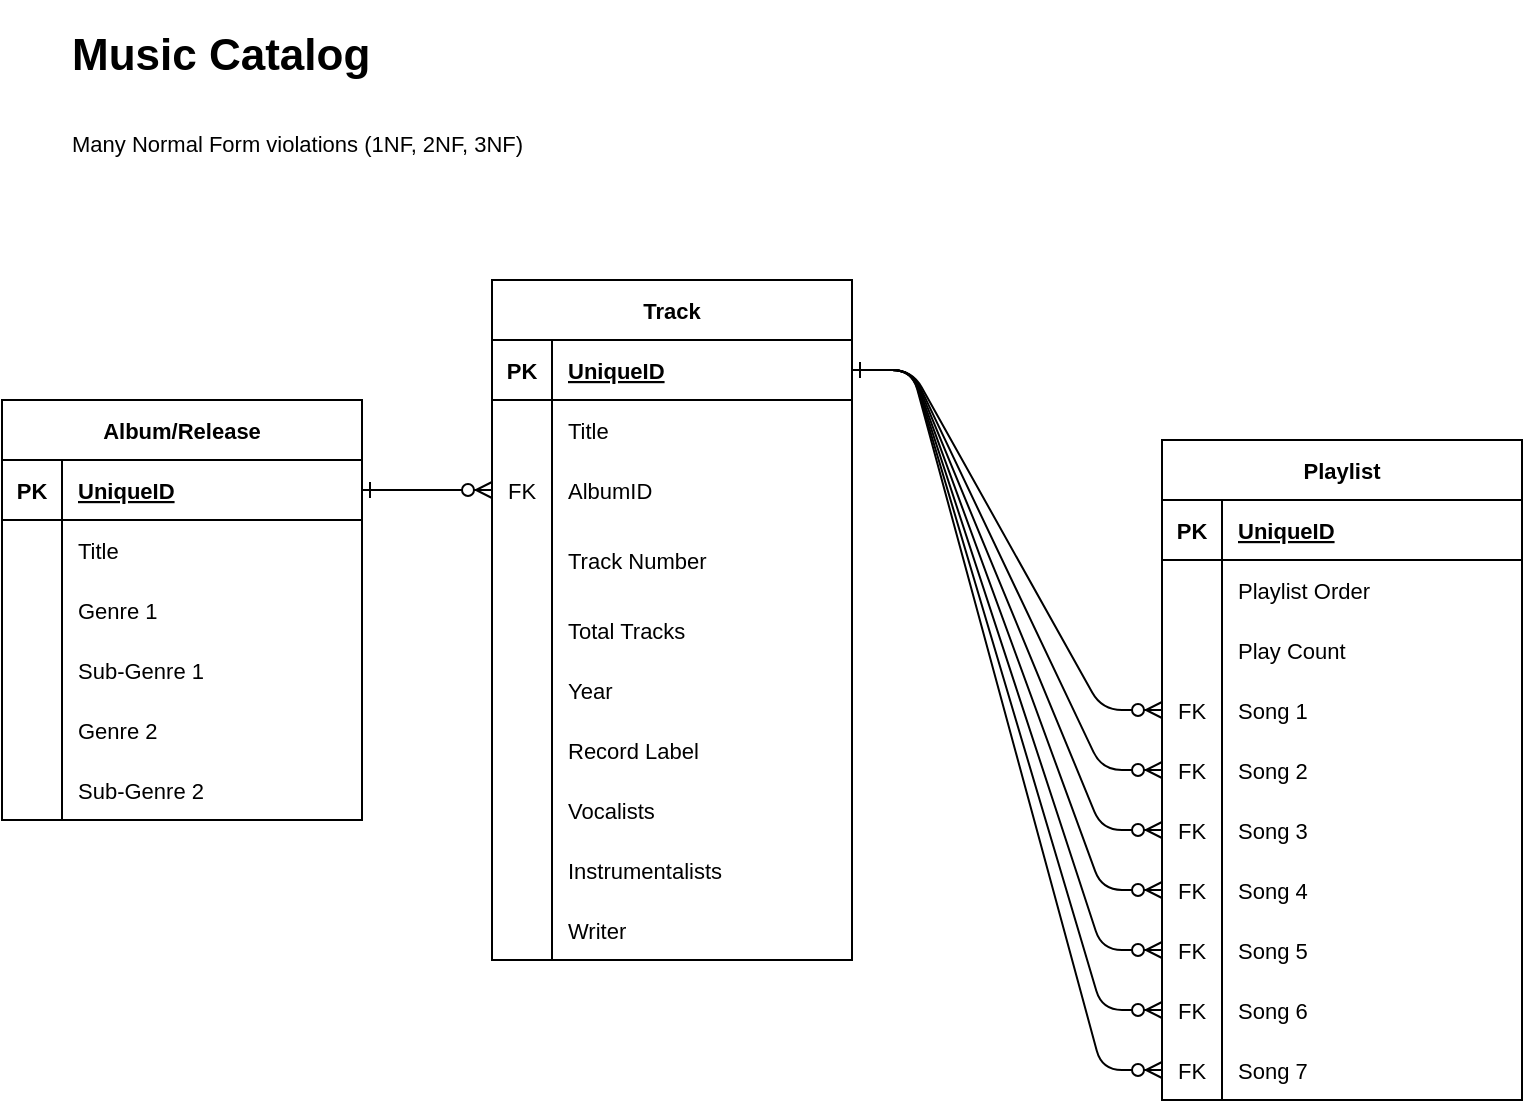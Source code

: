 <mxfile>
    <diagram id="R2lEEEUBdFMjLlhIrx00" name="Page-1">
        <mxGraphModel dx="1083" dy="378" grid="0" gridSize="10" guides="1" tooltips="1" connect="1" arrows="1" fold="1" page="1" pageScale="1" pageWidth="850" pageHeight="1100" background="#ffffff" math="0" shadow="0" extFonts="Permanent Marker^https://fonts.googleapis.com/css?family=Permanent+Marker">
            <root>
                <mxCell id="0"/>
                <mxCell id="1" parent="0"/>
                <mxCell id="VrQnjNpo6LdSLjlfTPBy-26" value="Track" style="shape=table;startSize=30;container=1;collapsible=1;childLayout=tableLayout;fixedRows=1;rowLines=0;fontStyle=1;align=center;resizeLast=1;fontFamily=Helvetica;fontSize=11;fontColor=default;" parent="1" vertex="1">
                    <mxGeometry x="265" y="170" width="180" height="340" as="geometry"/>
                </mxCell>
                <mxCell id="VrQnjNpo6LdSLjlfTPBy-27" value="" style="shape=tableRow;horizontal=0;startSize=0;swimlaneHead=0;swimlaneBody=0;fillColor=none;collapsible=0;dropTarget=0;points=[[0,0.5],[1,0.5]];portConstraint=eastwest;top=0;left=0;right=0;bottom=1;fontFamily=Helvetica;fontSize=11;fontColor=default;" parent="VrQnjNpo6LdSLjlfTPBy-26" vertex="1">
                    <mxGeometry y="30" width="180" height="30" as="geometry"/>
                </mxCell>
                <mxCell id="VrQnjNpo6LdSLjlfTPBy-28" value="PK" style="shape=partialRectangle;connectable=0;fillColor=none;top=0;left=0;bottom=0;right=0;fontStyle=1;overflow=hidden;fontFamily=Helvetica;fontSize=11;fontColor=default;" parent="VrQnjNpo6LdSLjlfTPBy-27" vertex="1">
                    <mxGeometry width="30" height="30" as="geometry">
                        <mxRectangle width="30" height="30" as="alternateBounds"/>
                    </mxGeometry>
                </mxCell>
                <mxCell id="VrQnjNpo6LdSLjlfTPBy-29" value="UniqueID" style="shape=partialRectangle;connectable=0;fillColor=none;top=0;left=0;bottom=0;right=0;align=left;spacingLeft=6;fontStyle=5;overflow=hidden;fontFamily=Helvetica;fontSize=11;fontColor=default;" parent="VrQnjNpo6LdSLjlfTPBy-27" vertex="1">
                    <mxGeometry x="30" width="150" height="30" as="geometry">
                        <mxRectangle width="150" height="30" as="alternateBounds"/>
                    </mxGeometry>
                </mxCell>
                <mxCell id="VrQnjNpo6LdSLjlfTPBy-30" value="" style="shape=tableRow;horizontal=0;startSize=0;swimlaneHead=0;swimlaneBody=0;fillColor=none;collapsible=0;dropTarget=0;points=[[0,0.5],[1,0.5]];portConstraint=eastwest;top=0;left=0;right=0;bottom=0;fontFamily=Helvetica;fontSize=11;fontColor=default;" parent="VrQnjNpo6LdSLjlfTPBy-26" vertex="1">
                    <mxGeometry y="60" width="180" height="30" as="geometry"/>
                </mxCell>
                <mxCell id="VrQnjNpo6LdSLjlfTPBy-31" value="" style="shape=partialRectangle;connectable=0;fillColor=none;top=0;left=0;bottom=0;right=0;editable=1;overflow=hidden;fontFamily=Helvetica;fontSize=11;fontColor=default;" parent="VrQnjNpo6LdSLjlfTPBy-30" vertex="1">
                    <mxGeometry width="30" height="30" as="geometry">
                        <mxRectangle width="30" height="30" as="alternateBounds"/>
                    </mxGeometry>
                </mxCell>
                <mxCell id="VrQnjNpo6LdSLjlfTPBy-32" value="Title" style="shape=partialRectangle;connectable=0;fillColor=none;top=0;left=0;bottom=0;right=0;align=left;spacingLeft=6;overflow=hidden;fontFamily=Helvetica;fontSize=11;fontColor=default;" parent="VrQnjNpo6LdSLjlfTPBy-30" vertex="1">
                    <mxGeometry x="30" width="150" height="30" as="geometry">
                        <mxRectangle width="150" height="30" as="alternateBounds"/>
                    </mxGeometry>
                </mxCell>
                <mxCell id="VrQnjNpo6LdSLjlfTPBy-33" value="" style="shape=tableRow;horizontal=0;startSize=0;swimlaneHead=0;swimlaneBody=0;fillColor=none;collapsible=0;dropTarget=0;points=[[0,0.5],[1,0.5]];portConstraint=eastwest;top=0;left=0;right=0;bottom=0;fontFamily=Helvetica;fontSize=11;fontColor=default;" parent="VrQnjNpo6LdSLjlfTPBy-26" vertex="1">
                    <mxGeometry y="90" width="180" height="30" as="geometry"/>
                </mxCell>
                <mxCell id="VrQnjNpo6LdSLjlfTPBy-34" value="FK" style="shape=partialRectangle;connectable=0;fillColor=none;top=0;left=0;bottom=0;right=0;editable=1;overflow=hidden;fontFamily=Helvetica;fontSize=11;fontColor=default;" parent="VrQnjNpo6LdSLjlfTPBy-33" vertex="1">
                    <mxGeometry width="30" height="30" as="geometry">
                        <mxRectangle width="30" height="30" as="alternateBounds"/>
                    </mxGeometry>
                </mxCell>
                <mxCell id="VrQnjNpo6LdSLjlfTPBy-35" value="AlbumID" style="shape=partialRectangle;connectable=0;fillColor=none;top=0;left=0;bottom=0;right=0;align=left;spacingLeft=6;overflow=hidden;fontFamily=Helvetica;fontSize=11;fontColor=default;" parent="VrQnjNpo6LdSLjlfTPBy-33" vertex="1">
                    <mxGeometry x="30" width="150" height="30" as="geometry">
                        <mxRectangle width="150" height="30" as="alternateBounds"/>
                    </mxGeometry>
                </mxCell>
                <mxCell id="VrQnjNpo6LdSLjlfTPBy-67" value="" style="shape=tableRow;horizontal=0;startSize=0;swimlaneHead=0;swimlaneBody=0;fillColor=none;collapsible=0;dropTarget=0;points=[[0,0.5],[1,0.5]];portConstraint=eastwest;top=0;left=0;right=0;bottom=0;fontFamily=Helvetica;fontSize=11;fontColor=default;" parent="VrQnjNpo6LdSLjlfTPBy-26" vertex="1">
                    <mxGeometry y="120" width="180" height="40" as="geometry"/>
                </mxCell>
                <mxCell id="VrQnjNpo6LdSLjlfTPBy-68" value="" style="shape=partialRectangle;connectable=0;fillColor=none;top=0;left=0;bottom=0;right=0;editable=1;overflow=hidden;fontFamily=Helvetica;fontSize=11;fontColor=default;" parent="VrQnjNpo6LdSLjlfTPBy-67" vertex="1">
                    <mxGeometry width="30" height="40" as="geometry">
                        <mxRectangle width="30" height="40" as="alternateBounds"/>
                    </mxGeometry>
                </mxCell>
                <mxCell id="VrQnjNpo6LdSLjlfTPBy-69" value="Track Number" style="shape=partialRectangle;connectable=0;fillColor=none;top=0;left=0;bottom=0;right=0;align=left;spacingLeft=6;overflow=hidden;fontFamily=Helvetica;fontSize=11;fontColor=default;" parent="VrQnjNpo6LdSLjlfTPBy-67" vertex="1">
                    <mxGeometry x="30" width="150" height="40" as="geometry">
                        <mxRectangle width="150" height="40" as="alternateBounds"/>
                    </mxGeometry>
                </mxCell>
                <mxCell id="VrQnjNpo6LdSLjlfTPBy-70" value="" style="shape=tableRow;horizontal=0;startSize=0;swimlaneHead=0;swimlaneBody=0;fillColor=none;collapsible=0;dropTarget=0;points=[[0,0.5],[1,0.5]];portConstraint=eastwest;top=0;left=0;right=0;bottom=0;fontFamily=Helvetica;fontSize=11;fontColor=default;" parent="VrQnjNpo6LdSLjlfTPBy-26" vertex="1">
                    <mxGeometry y="160" width="180" height="30" as="geometry"/>
                </mxCell>
                <mxCell id="VrQnjNpo6LdSLjlfTPBy-71" value="" style="shape=partialRectangle;connectable=0;fillColor=none;top=0;left=0;bottom=0;right=0;editable=1;overflow=hidden;fontFamily=Helvetica;fontSize=11;fontColor=default;" parent="VrQnjNpo6LdSLjlfTPBy-70" vertex="1">
                    <mxGeometry width="30" height="30" as="geometry">
                        <mxRectangle width="30" height="30" as="alternateBounds"/>
                    </mxGeometry>
                </mxCell>
                <mxCell id="VrQnjNpo6LdSLjlfTPBy-72" value="Total Tracks" style="shape=partialRectangle;connectable=0;fillColor=none;top=0;left=0;bottom=0;right=0;align=left;spacingLeft=6;overflow=hidden;fontFamily=Helvetica;fontSize=11;fontColor=default;" parent="VrQnjNpo6LdSLjlfTPBy-70" vertex="1">
                    <mxGeometry x="30" width="150" height="30" as="geometry">
                        <mxRectangle width="150" height="30" as="alternateBounds"/>
                    </mxGeometry>
                </mxCell>
                <mxCell id="VrQnjNpo6LdSLjlfTPBy-36" value="" style="shape=tableRow;horizontal=0;startSize=0;swimlaneHead=0;swimlaneBody=0;fillColor=none;collapsible=0;dropTarget=0;points=[[0,0.5],[1,0.5]];portConstraint=eastwest;top=0;left=0;right=0;bottom=0;fontFamily=Helvetica;fontSize=11;fontColor=default;" parent="VrQnjNpo6LdSLjlfTPBy-26" vertex="1">
                    <mxGeometry y="190" width="180" height="30" as="geometry"/>
                </mxCell>
                <mxCell id="VrQnjNpo6LdSLjlfTPBy-37" value="" style="shape=partialRectangle;connectable=0;fillColor=none;top=0;left=0;bottom=0;right=0;editable=1;overflow=hidden;fontFamily=Helvetica;fontSize=11;fontColor=default;" parent="VrQnjNpo6LdSLjlfTPBy-36" vertex="1">
                    <mxGeometry width="30" height="30" as="geometry">
                        <mxRectangle width="30" height="30" as="alternateBounds"/>
                    </mxGeometry>
                </mxCell>
                <mxCell id="VrQnjNpo6LdSLjlfTPBy-38" value="Year" style="shape=partialRectangle;connectable=0;fillColor=none;top=0;left=0;bottom=0;right=0;align=left;spacingLeft=6;overflow=hidden;fontFamily=Helvetica;fontSize=11;fontColor=default;" parent="VrQnjNpo6LdSLjlfTPBy-36" vertex="1">
                    <mxGeometry x="30" width="150" height="30" as="geometry">
                        <mxRectangle width="150" height="30" as="alternateBounds"/>
                    </mxGeometry>
                </mxCell>
                <mxCell id="VrQnjNpo6LdSLjlfTPBy-60" value="" style="shape=tableRow;horizontal=0;startSize=0;swimlaneHead=0;swimlaneBody=0;fillColor=none;collapsible=0;dropTarget=0;points=[[0,0.5],[1,0.5]];portConstraint=eastwest;top=0;left=0;right=0;bottom=0;fontFamily=Helvetica;fontSize=11;fontColor=default;" parent="VrQnjNpo6LdSLjlfTPBy-26" vertex="1">
                    <mxGeometry y="220" width="180" height="30" as="geometry"/>
                </mxCell>
                <mxCell id="VrQnjNpo6LdSLjlfTPBy-61" value="" style="shape=partialRectangle;connectable=0;fillColor=none;top=0;left=0;bottom=0;right=0;editable=1;overflow=hidden;fontFamily=Helvetica;fontSize=11;fontColor=default;" parent="VrQnjNpo6LdSLjlfTPBy-60" vertex="1">
                    <mxGeometry width="30" height="30" as="geometry">
                        <mxRectangle width="30" height="30" as="alternateBounds"/>
                    </mxGeometry>
                </mxCell>
                <mxCell id="VrQnjNpo6LdSLjlfTPBy-62" value="Record Label" style="shape=partialRectangle;connectable=0;fillColor=none;top=0;left=0;bottom=0;right=0;align=left;spacingLeft=6;overflow=hidden;fontFamily=Helvetica;fontSize=11;fontColor=default;" parent="VrQnjNpo6LdSLjlfTPBy-60" vertex="1">
                    <mxGeometry x="30" width="150" height="30" as="geometry">
                        <mxRectangle width="150" height="30" as="alternateBounds"/>
                    </mxGeometry>
                </mxCell>
                <mxCell id="VrQnjNpo6LdSLjlfTPBy-63" value="" style="shape=tableRow;horizontal=0;startSize=0;swimlaneHead=0;swimlaneBody=0;fillColor=none;collapsible=0;dropTarget=0;points=[[0,0.5],[1,0.5]];portConstraint=eastwest;top=0;left=0;right=0;bottom=0;fontFamily=Helvetica;fontSize=11;fontColor=default;" parent="VrQnjNpo6LdSLjlfTPBy-26" vertex="1">
                    <mxGeometry y="250" width="180" height="30" as="geometry"/>
                </mxCell>
                <mxCell id="VrQnjNpo6LdSLjlfTPBy-64" value="" style="shape=partialRectangle;connectable=0;fillColor=none;top=0;left=0;bottom=0;right=0;editable=1;overflow=hidden;fontFamily=Helvetica;fontSize=11;fontColor=default;" parent="VrQnjNpo6LdSLjlfTPBy-63" vertex="1">
                    <mxGeometry width="30" height="30" as="geometry">
                        <mxRectangle width="30" height="30" as="alternateBounds"/>
                    </mxGeometry>
                </mxCell>
                <mxCell id="VrQnjNpo6LdSLjlfTPBy-65" value="Vocalists" style="shape=partialRectangle;connectable=0;fillColor=none;top=0;left=0;bottom=0;right=0;align=left;spacingLeft=6;overflow=hidden;fontFamily=Helvetica;fontSize=11;fontColor=default;" parent="VrQnjNpo6LdSLjlfTPBy-63" vertex="1">
                    <mxGeometry x="30" width="150" height="30" as="geometry">
                        <mxRectangle width="150" height="30" as="alternateBounds"/>
                    </mxGeometry>
                </mxCell>
                <mxCell id="VrQnjNpo6LdSLjlfTPBy-73" value="" style="shape=tableRow;horizontal=0;startSize=0;swimlaneHead=0;swimlaneBody=0;fillColor=none;collapsible=0;dropTarget=0;points=[[0,0.5],[1,0.5]];portConstraint=eastwest;top=0;left=0;right=0;bottom=0;fontFamily=Helvetica;fontSize=11;fontColor=default;" parent="VrQnjNpo6LdSLjlfTPBy-26" vertex="1">
                    <mxGeometry y="280" width="180" height="30" as="geometry"/>
                </mxCell>
                <mxCell id="VrQnjNpo6LdSLjlfTPBy-74" value="" style="shape=partialRectangle;connectable=0;fillColor=none;top=0;left=0;bottom=0;right=0;editable=1;overflow=hidden;fontFamily=Helvetica;fontSize=11;fontColor=default;" parent="VrQnjNpo6LdSLjlfTPBy-73" vertex="1">
                    <mxGeometry width="30" height="30" as="geometry">
                        <mxRectangle width="30" height="30" as="alternateBounds"/>
                    </mxGeometry>
                </mxCell>
                <mxCell id="VrQnjNpo6LdSLjlfTPBy-75" value="Instrumentalists" style="shape=partialRectangle;connectable=0;fillColor=none;top=0;left=0;bottom=0;right=0;align=left;spacingLeft=6;overflow=hidden;fontFamily=Helvetica;fontSize=11;fontColor=default;" parent="VrQnjNpo6LdSLjlfTPBy-73" vertex="1">
                    <mxGeometry x="30" width="150" height="30" as="geometry">
                        <mxRectangle width="150" height="30" as="alternateBounds"/>
                    </mxGeometry>
                </mxCell>
                <mxCell id="VrQnjNpo6LdSLjlfTPBy-76" value="" style="shape=tableRow;horizontal=0;startSize=0;swimlaneHead=0;swimlaneBody=0;fillColor=none;collapsible=0;dropTarget=0;points=[[0,0.5],[1,0.5]];portConstraint=eastwest;top=0;left=0;right=0;bottom=0;fontFamily=Helvetica;fontSize=11;fontColor=default;" parent="VrQnjNpo6LdSLjlfTPBy-26" vertex="1">
                    <mxGeometry y="310" width="180" height="30" as="geometry"/>
                </mxCell>
                <mxCell id="VrQnjNpo6LdSLjlfTPBy-77" value="" style="shape=partialRectangle;connectable=0;fillColor=none;top=0;left=0;bottom=0;right=0;editable=1;overflow=hidden;fontFamily=Helvetica;fontSize=11;fontColor=default;" parent="VrQnjNpo6LdSLjlfTPBy-76" vertex="1">
                    <mxGeometry width="30" height="30" as="geometry">
                        <mxRectangle width="30" height="30" as="alternateBounds"/>
                    </mxGeometry>
                </mxCell>
                <mxCell id="VrQnjNpo6LdSLjlfTPBy-78" value="Writer" style="shape=partialRectangle;connectable=0;fillColor=none;top=0;left=0;bottom=0;right=0;align=left;spacingLeft=6;overflow=hidden;fontFamily=Helvetica;fontSize=11;fontColor=default;" parent="VrQnjNpo6LdSLjlfTPBy-76" vertex="1">
                    <mxGeometry x="30" width="150" height="30" as="geometry">
                        <mxRectangle width="150" height="30" as="alternateBounds"/>
                    </mxGeometry>
                </mxCell>
                <mxCell id="VrQnjNpo6LdSLjlfTPBy-40" style="edgeStyle=entityRelationEdgeStyle;shape=connector;rounded=1;orthogonalLoop=1;jettySize=auto;html=1;labelBackgroundColor=default;strokeColor=default;fontFamily=Helvetica;fontSize=11;fontColor=default;startArrow=ERone;startFill=0;endArrow=ERzeroToMany;endFill=1;" parent="1" source="VrQnjNpo6LdSLjlfTPBy-27" target="HwZ--M2YvxMfZhGHQy1Q-1" edge="1">
                    <mxGeometry relative="1" as="geometry"/>
                </mxCell>
                <mxCell id="VrQnjNpo6LdSLjlfTPBy-41" style="edgeStyle=entityRelationEdgeStyle;shape=connector;rounded=1;orthogonalLoop=1;jettySize=auto;html=1;labelBackgroundColor=default;strokeColor=default;fontFamily=Helvetica;fontSize=11;fontColor=default;startArrow=ERone;startFill=0;endArrow=ERzeroToMany;endFill=1;" parent="1" source="VrQnjNpo6LdSLjlfTPBy-27" target="VrQnjNpo6LdSLjlfTPBy-8" edge="1">
                    <mxGeometry relative="1" as="geometry">
                        <mxPoint x="420" y="255" as="sourcePoint"/>
                        <mxPoint x="250" y="205" as="targetPoint"/>
                    </mxGeometry>
                </mxCell>
                <mxCell id="VrQnjNpo6LdSLjlfTPBy-42" style="edgeStyle=entityRelationEdgeStyle;shape=connector;rounded=1;orthogonalLoop=1;jettySize=auto;html=1;labelBackgroundColor=default;strokeColor=default;fontFamily=Helvetica;fontSize=11;fontColor=default;startArrow=ERone;startFill=0;endArrow=ERzeroToMany;endFill=1;" parent="1" source="VrQnjNpo6LdSLjlfTPBy-27" target="VrQnjNpo6LdSLjlfTPBy-11" edge="1">
                    <mxGeometry relative="1" as="geometry">
                        <mxPoint x="430" y="265" as="sourcePoint"/>
                        <mxPoint x="260" y="215" as="targetPoint"/>
                    </mxGeometry>
                </mxCell>
                <mxCell id="VrQnjNpo6LdSLjlfTPBy-43" style="edgeStyle=entityRelationEdgeStyle;shape=connector;rounded=1;orthogonalLoop=1;jettySize=auto;html=1;labelBackgroundColor=default;strokeColor=default;fontFamily=Helvetica;fontSize=11;fontColor=default;startArrow=ERone;startFill=0;endArrow=ERzeroToMany;endFill=1;" parent="1" source="VrQnjNpo6LdSLjlfTPBy-27" target="VrQnjNpo6LdSLjlfTPBy-14" edge="1">
                    <mxGeometry relative="1" as="geometry">
                        <mxPoint x="440" y="275" as="sourcePoint"/>
                        <mxPoint x="270" y="225" as="targetPoint"/>
                    </mxGeometry>
                </mxCell>
                <mxCell id="VrQnjNpo6LdSLjlfTPBy-44" style="edgeStyle=entityRelationEdgeStyle;shape=connector;rounded=1;orthogonalLoop=1;jettySize=auto;html=1;labelBackgroundColor=default;strokeColor=default;fontFamily=Helvetica;fontSize=11;fontColor=default;startArrow=ERone;startFill=0;endArrow=ERzeroToMany;endFill=1;" parent="1" source="VrQnjNpo6LdSLjlfTPBy-27" target="VrQnjNpo6LdSLjlfTPBy-17" edge="1">
                    <mxGeometry relative="1" as="geometry">
                        <mxPoint x="450" y="285" as="sourcePoint"/>
                        <mxPoint x="280" y="235" as="targetPoint"/>
                    </mxGeometry>
                </mxCell>
                <mxCell id="VrQnjNpo6LdSLjlfTPBy-45" style="edgeStyle=entityRelationEdgeStyle;shape=connector;rounded=1;orthogonalLoop=1;jettySize=auto;html=1;labelBackgroundColor=default;strokeColor=default;fontFamily=Helvetica;fontSize=11;fontColor=default;startArrow=ERone;startFill=0;endArrow=ERzeroToMany;endFill=1;" parent="1" source="VrQnjNpo6LdSLjlfTPBy-27" target="VrQnjNpo6LdSLjlfTPBy-20" edge="1">
                    <mxGeometry relative="1" as="geometry">
                        <mxPoint x="460" y="295" as="sourcePoint"/>
                        <mxPoint x="290" y="245" as="targetPoint"/>
                    </mxGeometry>
                </mxCell>
                <mxCell id="VrQnjNpo6LdSLjlfTPBy-46" style="edgeStyle=entityRelationEdgeStyle;shape=connector;rounded=1;orthogonalLoop=1;jettySize=auto;html=1;labelBackgroundColor=default;strokeColor=default;fontFamily=Helvetica;fontSize=11;fontColor=default;startArrow=ERone;startFill=0;endArrow=ERzeroToMany;endFill=1;" parent="1" source="VrQnjNpo6LdSLjlfTPBy-27" target="VrQnjNpo6LdSLjlfTPBy-23" edge="1">
                    <mxGeometry relative="1" as="geometry">
                        <mxPoint x="470" y="305" as="sourcePoint"/>
                        <mxPoint x="300" y="255" as="targetPoint"/>
                    </mxGeometry>
                </mxCell>
                <mxCell id="VrQnjNpo6LdSLjlfTPBy-47" value="Album/Release" style="shape=table;startSize=30;container=1;collapsible=1;childLayout=tableLayout;fixedRows=1;rowLines=0;fontStyle=1;align=center;resizeLast=1;fontFamily=Helvetica;fontSize=11;fontColor=default;" parent="1" vertex="1">
                    <mxGeometry x="20" y="230" width="180" height="210" as="geometry"/>
                </mxCell>
                <mxCell id="VrQnjNpo6LdSLjlfTPBy-48" value="" style="shape=tableRow;horizontal=0;startSize=0;swimlaneHead=0;swimlaneBody=0;fillColor=none;collapsible=0;dropTarget=0;points=[[0,0.5],[1,0.5]];portConstraint=eastwest;top=0;left=0;right=0;bottom=1;fontFamily=Helvetica;fontSize=11;fontColor=default;" parent="VrQnjNpo6LdSLjlfTPBy-47" vertex="1">
                    <mxGeometry y="30" width="180" height="30" as="geometry"/>
                </mxCell>
                <mxCell id="VrQnjNpo6LdSLjlfTPBy-49" value="PK" style="shape=partialRectangle;connectable=0;fillColor=none;top=0;left=0;bottom=0;right=0;fontStyle=1;overflow=hidden;fontFamily=Helvetica;fontSize=11;fontColor=default;" parent="VrQnjNpo6LdSLjlfTPBy-48" vertex="1">
                    <mxGeometry width="30" height="30" as="geometry">
                        <mxRectangle width="30" height="30" as="alternateBounds"/>
                    </mxGeometry>
                </mxCell>
                <mxCell id="VrQnjNpo6LdSLjlfTPBy-50" value="UniqueID" style="shape=partialRectangle;connectable=0;fillColor=none;top=0;left=0;bottom=0;right=0;align=left;spacingLeft=6;fontStyle=5;overflow=hidden;fontFamily=Helvetica;fontSize=11;fontColor=default;" parent="VrQnjNpo6LdSLjlfTPBy-48" vertex="1">
                    <mxGeometry x="30" width="150" height="30" as="geometry">
                        <mxRectangle width="150" height="30" as="alternateBounds"/>
                    </mxGeometry>
                </mxCell>
                <mxCell id="VrQnjNpo6LdSLjlfTPBy-51" value="" style="shape=tableRow;horizontal=0;startSize=0;swimlaneHead=0;swimlaneBody=0;fillColor=none;collapsible=0;dropTarget=0;points=[[0,0.5],[1,0.5]];portConstraint=eastwest;top=0;left=0;right=0;bottom=0;fontFamily=Helvetica;fontSize=11;fontColor=default;" parent="VrQnjNpo6LdSLjlfTPBy-47" vertex="1">
                    <mxGeometry y="60" width="180" height="30" as="geometry"/>
                </mxCell>
                <mxCell id="VrQnjNpo6LdSLjlfTPBy-52" value="" style="shape=partialRectangle;connectable=0;fillColor=none;top=0;left=0;bottom=0;right=0;editable=1;overflow=hidden;fontFamily=Helvetica;fontSize=11;fontColor=default;" parent="VrQnjNpo6LdSLjlfTPBy-51" vertex="1">
                    <mxGeometry width="30" height="30" as="geometry">
                        <mxRectangle width="30" height="30" as="alternateBounds"/>
                    </mxGeometry>
                </mxCell>
                <mxCell id="VrQnjNpo6LdSLjlfTPBy-53" value="Title" style="shape=partialRectangle;connectable=0;fillColor=none;top=0;left=0;bottom=0;right=0;align=left;spacingLeft=6;overflow=hidden;fontFamily=Helvetica;fontSize=11;fontColor=default;" parent="VrQnjNpo6LdSLjlfTPBy-51" vertex="1">
                    <mxGeometry x="30" width="150" height="30" as="geometry">
                        <mxRectangle width="150" height="30" as="alternateBounds"/>
                    </mxGeometry>
                </mxCell>
                <mxCell id="VrQnjNpo6LdSLjlfTPBy-79" value="" style="shape=tableRow;horizontal=0;startSize=0;swimlaneHead=0;swimlaneBody=0;fillColor=none;collapsible=0;dropTarget=0;points=[[0,0.5],[1,0.5]];portConstraint=eastwest;top=0;left=0;right=0;bottom=0;fontFamily=Helvetica;fontSize=11;fontColor=default;" parent="VrQnjNpo6LdSLjlfTPBy-47" vertex="1">
                    <mxGeometry y="90" width="180" height="30" as="geometry"/>
                </mxCell>
                <mxCell id="VrQnjNpo6LdSLjlfTPBy-80" value="" style="shape=partialRectangle;connectable=0;fillColor=none;top=0;left=0;bottom=0;right=0;editable=1;overflow=hidden;fontFamily=Helvetica;fontSize=11;fontColor=default;" parent="VrQnjNpo6LdSLjlfTPBy-79" vertex="1">
                    <mxGeometry width="30" height="30" as="geometry">
                        <mxRectangle width="30" height="30" as="alternateBounds"/>
                    </mxGeometry>
                </mxCell>
                <mxCell id="VrQnjNpo6LdSLjlfTPBy-81" value="Genre 1" style="shape=partialRectangle;connectable=0;fillColor=none;top=0;left=0;bottom=0;right=0;align=left;spacingLeft=6;overflow=hidden;fontFamily=Helvetica;fontSize=11;fontColor=default;" parent="VrQnjNpo6LdSLjlfTPBy-79" vertex="1">
                    <mxGeometry x="30" width="150" height="30" as="geometry">
                        <mxRectangle width="150" height="30" as="alternateBounds"/>
                    </mxGeometry>
                </mxCell>
                <mxCell id="VrQnjNpo6LdSLjlfTPBy-82" value="" style="shape=tableRow;horizontal=0;startSize=0;swimlaneHead=0;swimlaneBody=0;fillColor=none;collapsible=0;dropTarget=0;points=[[0,0.5],[1,0.5]];portConstraint=eastwest;top=0;left=0;right=0;bottom=0;fontFamily=Helvetica;fontSize=11;fontColor=default;" parent="VrQnjNpo6LdSLjlfTPBy-47" vertex="1">
                    <mxGeometry y="120" width="180" height="30" as="geometry"/>
                </mxCell>
                <mxCell id="VrQnjNpo6LdSLjlfTPBy-83" value="" style="shape=partialRectangle;connectable=0;fillColor=none;top=0;left=0;bottom=0;right=0;editable=1;overflow=hidden;fontFamily=Helvetica;fontSize=11;fontColor=default;" parent="VrQnjNpo6LdSLjlfTPBy-82" vertex="1">
                    <mxGeometry width="30" height="30" as="geometry">
                        <mxRectangle width="30" height="30" as="alternateBounds"/>
                    </mxGeometry>
                </mxCell>
                <mxCell id="VrQnjNpo6LdSLjlfTPBy-84" value="Sub-Genre 1" style="shape=partialRectangle;connectable=0;fillColor=none;top=0;left=0;bottom=0;right=0;align=left;spacingLeft=6;overflow=hidden;fontFamily=Helvetica;fontSize=11;fontColor=default;" parent="VrQnjNpo6LdSLjlfTPBy-82" vertex="1">
                    <mxGeometry x="30" width="150" height="30" as="geometry">
                        <mxRectangle width="150" height="30" as="alternateBounds"/>
                    </mxGeometry>
                </mxCell>
                <mxCell id="VrQnjNpo6LdSLjlfTPBy-85" value="" style="shape=tableRow;horizontal=0;startSize=0;swimlaneHead=0;swimlaneBody=0;fillColor=none;collapsible=0;dropTarget=0;points=[[0,0.5],[1,0.5]];portConstraint=eastwest;top=0;left=0;right=0;bottom=0;fontFamily=Helvetica;fontSize=11;fontColor=default;" parent="VrQnjNpo6LdSLjlfTPBy-47" vertex="1">
                    <mxGeometry y="150" width="180" height="30" as="geometry"/>
                </mxCell>
                <mxCell id="VrQnjNpo6LdSLjlfTPBy-86" value="" style="shape=partialRectangle;connectable=0;fillColor=none;top=0;left=0;bottom=0;right=0;editable=1;overflow=hidden;fontFamily=Helvetica;fontSize=11;fontColor=default;" parent="VrQnjNpo6LdSLjlfTPBy-85" vertex="1">
                    <mxGeometry width="30" height="30" as="geometry">
                        <mxRectangle width="30" height="30" as="alternateBounds"/>
                    </mxGeometry>
                </mxCell>
                <mxCell id="VrQnjNpo6LdSLjlfTPBy-87" value="Genre 2" style="shape=partialRectangle;connectable=0;fillColor=none;top=0;left=0;bottom=0;right=0;align=left;spacingLeft=6;overflow=hidden;fontFamily=Helvetica;fontSize=11;fontColor=default;" parent="VrQnjNpo6LdSLjlfTPBy-85" vertex="1">
                    <mxGeometry x="30" width="150" height="30" as="geometry">
                        <mxRectangle width="150" height="30" as="alternateBounds"/>
                    </mxGeometry>
                </mxCell>
                <mxCell id="VrQnjNpo6LdSLjlfTPBy-88" value="" style="shape=tableRow;horizontal=0;startSize=0;swimlaneHead=0;swimlaneBody=0;fillColor=none;collapsible=0;dropTarget=0;points=[[0,0.5],[1,0.5]];portConstraint=eastwest;top=0;left=0;right=0;bottom=0;fontFamily=Helvetica;fontSize=11;fontColor=default;" parent="VrQnjNpo6LdSLjlfTPBy-47" vertex="1">
                    <mxGeometry y="180" width="180" height="30" as="geometry"/>
                </mxCell>
                <mxCell id="VrQnjNpo6LdSLjlfTPBy-89" value="" style="shape=partialRectangle;connectable=0;fillColor=none;top=0;left=0;bottom=0;right=0;editable=1;overflow=hidden;fontFamily=Helvetica;fontSize=11;fontColor=default;" parent="VrQnjNpo6LdSLjlfTPBy-88" vertex="1">
                    <mxGeometry width="30" height="30" as="geometry">
                        <mxRectangle width="30" height="30" as="alternateBounds"/>
                    </mxGeometry>
                </mxCell>
                <mxCell id="VrQnjNpo6LdSLjlfTPBy-90" value="Sub-Genre 2" style="shape=partialRectangle;connectable=0;fillColor=none;top=0;left=0;bottom=0;right=0;align=left;spacingLeft=6;overflow=hidden;fontFamily=Helvetica;fontSize=11;fontColor=default;" parent="VrQnjNpo6LdSLjlfTPBy-88" vertex="1">
                    <mxGeometry x="30" width="150" height="30" as="geometry">
                        <mxRectangle width="150" height="30" as="alternateBounds"/>
                    </mxGeometry>
                </mxCell>
                <mxCell id="VrQnjNpo6LdSLjlfTPBy-66" style="edgeStyle=entityRelationEdgeStyle;shape=connector;rounded=1;orthogonalLoop=1;jettySize=auto;html=1;labelBackgroundColor=default;strokeColor=default;fontFamily=Helvetica;fontSize=11;fontColor=default;startArrow=ERone;startFill=0;endArrow=ERzeroToMany;endFill=1;" parent="1" source="VrQnjNpo6LdSLjlfTPBy-48" target="VrQnjNpo6LdSLjlfTPBy-33" edge="1">
                    <mxGeometry relative="1" as="geometry"/>
                </mxCell>
                <mxCell id="VrQnjNpo6LdSLjlfTPBy-91" value="&lt;h1&gt;&lt;span style=&quot;background-color: initial;&quot;&gt;Music Catalog&lt;/span&gt;&lt;/h1&gt;&lt;h1&gt;&lt;span style=&quot;font-size: 11px; font-weight: 400;&quot;&gt;Many Normal Form violations (1NF, 2NF, 3NF)&lt;/span&gt;&lt;/h1&gt;" style="text;html=1;strokeColor=none;fillColor=none;spacing=5;spacingTop=-20;whiteSpace=wrap;overflow=hidden;rounded=0;fontFamily=Helvetica;fontSize=11;fontColor=default;" parent="1" vertex="1">
                    <mxGeometry x="50" y="40" width="560" height="90" as="geometry"/>
                </mxCell>
                <mxCell id="VrQnjNpo6LdSLjlfTPBy-1" value="Playlist" style="shape=table;startSize=30;container=1;collapsible=1;childLayout=tableLayout;fixedRows=1;rowLines=0;fontStyle=1;align=center;resizeLast=1;fontFamily=Helvetica;fontSize=11;fontColor=default;" parent="1" vertex="1">
                    <mxGeometry x="600" y="250" width="180" height="330" as="geometry"/>
                </mxCell>
                <mxCell id="VrQnjNpo6LdSLjlfTPBy-2" value="" style="shape=tableRow;horizontal=0;startSize=0;swimlaneHead=0;swimlaneBody=0;fillColor=none;collapsible=0;dropTarget=0;points=[[0,0.5],[1,0.5]];portConstraint=eastwest;top=0;left=0;right=0;bottom=1;fontFamily=Helvetica;fontSize=11;fontColor=default;" parent="VrQnjNpo6LdSLjlfTPBy-1" vertex="1">
                    <mxGeometry y="30" width="180" height="30" as="geometry"/>
                </mxCell>
                <mxCell id="VrQnjNpo6LdSLjlfTPBy-3" value="PK" style="shape=partialRectangle;connectable=0;fillColor=none;top=0;left=0;bottom=0;right=0;fontStyle=1;overflow=hidden;fontFamily=Helvetica;fontSize=11;fontColor=default;" parent="VrQnjNpo6LdSLjlfTPBy-2" vertex="1">
                    <mxGeometry width="30" height="30" as="geometry">
                        <mxRectangle width="30" height="30" as="alternateBounds"/>
                    </mxGeometry>
                </mxCell>
                <mxCell id="VrQnjNpo6LdSLjlfTPBy-4" value="UniqueID" style="shape=partialRectangle;connectable=0;fillColor=none;top=0;left=0;bottom=0;right=0;align=left;spacingLeft=6;fontStyle=5;overflow=hidden;fontFamily=Helvetica;fontSize=11;fontColor=default;" parent="VrQnjNpo6LdSLjlfTPBy-2" vertex="1">
                    <mxGeometry x="30" width="150" height="30" as="geometry">
                        <mxRectangle width="150" height="30" as="alternateBounds"/>
                    </mxGeometry>
                </mxCell>
                <mxCell id="VrQnjNpo6LdSLjlfTPBy-5" value="" style="shape=tableRow;horizontal=0;startSize=0;swimlaneHead=0;swimlaneBody=0;fillColor=none;collapsible=0;dropTarget=0;points=[[0,0.5],[1,0.5]];portConstraint=eastwest;top=0;left=0;right=0;bottom=0;fontFamily=Helvetica;fontSize=11;fontColor=default;" parent="VrQnjNpo6LdSLjlfTPBy-1" vertex="1">
                    <mxGeometry y="60" width="180" height="30" as="geometry"/>
                </mxCell>
                <mxCell id="VrQnjNpo6LdSLjlfTPBy-6" value="" style="shape=partialRectangle;connectable=0;fillColor=none;top=0;left=0;bottom=0;right=0;editable=1;overflow=hidden;fontFamily=Helvetica;fontSize=11;fontColor=default;" parent="VrQnjNpo6LdSLjlfTPBy-5" vertex="1">
                    <mxGeometry width="30" height="30" as="geometry">
                        <mxRectangle width="30" height="30" as="alternateBounds"/>
                    </mxGeometry>
                </mxCell>
                <mxCell id="VrQnjNpo6LdSLjlfTPBy-7" value="Playlist Order" style="shape=partialRectangle;connectable=0;fillColor=none;top=0;left=0;bottom=0;right=0;align=left;spacingLeft=6;overflow=hidden;fontFamily=Helvetica;fontSize=11;fontColor=default;" parent="VrQnjNpo6LdSLjlfTPBy-5" vertex="1">
                    <mxGeometry x="30" width="150" height="30" as="geometry">
                        <mxRectangle width="150" height="30" as="alternateBounds"/>
                    </mxGeometry>
                </mxCell>
                <mxCell id="-PTcGhe5H__DZVCVS8QL-1" value="" style="shape=tableRow;horizontal=0;startSize=0;swimlaneHead=0;swimlaneBody=0;fillColor=none;collapsible=0;dropTarget=0;points=[[0,0.5],[1,0.5]];portConstraint=eastwest;top=0;left=0;right=0;bottom=0;fontFamily=Helvetica;fontSize=11;fontColor=default;" parent="VrQnjNpo6LdSLjlfTPBy-1" vertex="1">
                    <mxGeometry y="90" width="180" height="30" as="geometry"/>
                </mxCell>
                <mxCell id="-PTcGhe5H__DZVCVS8QL-2" value="" style="shape=partialRectangle;connectable=0;fillColor=none;top=0;left=0;bottom=0;right=0;editable=1;overflow=hidden;fontFamily=Helvetica;fontSize=11;fontColor=default;" parent="-PTcGhe5H__DZVCVS8QL-1" vertex="1">
                    <mxGeometry width="30" height="30" as="geometry">
                        <mxRectangle width="30" height="30" as="alternateBounds"/>
                    </mxGeometry>
                </mxCell>
                <mxCell id="-PTcGhe5H__DZVCVS8QL-3" value="Play Count" style="shape=partialRectangle;connectable=0;fillColor=none;top=0;left=0;bottom=0;right=0;align=left;spacingLeft=6;overflow=hidden;fontFamily=Helvetica;fontSize=11;fontColor=default;" parent="-PTcGhe5H__DZVCVS8QL-1" vertex="1">
                    <mxGeometry x="30" width="150" height="30" as="geometry">
                        <mxRectangle width="150" height="30" as="alternateBounds"/>
                    </mxGeometry>
                </mxCell>
                <mxCell id="HwZ--M2YvxMfZhGHQy1Q-1" value="" style="shape=tableRow;horizontal=0;startSize=0;swimlaneHead=0;swimlaneBody=0;fillColor=none;collapsible=0;dropTarget=0;points=[[0,0.5],[1,0.5]];portConstraint=eastwest;top=0;left=0;right=0;bottom=0;fontFamily=Helvetica;fontSize=11;fontColor=default;" parent="VrQnjNpo6LdSLjlfTPBy-1" vertex="1">
                    <mxGeometry y="120" width="180" height="30" as="geometry"/>
                </mxCell>
                <mxCell id="HwZ--M2YvxMfZhGHQy1Q-2" value="FK" style="shape=partialRectangle;connectable=0;fillColor=none;top=0;left=0;bottom=0;right=0;editable=1;overflow=hidden;fontFamily=Helvetica;fontSize=11;fontColor=default;" parent="HwZ--M2YvxMfZhGHQy1Q-1" vertex="1">
                    <mxGeometry width="30" height="30" as="geometry">
                        <mxRectangle width="30" height="30" as="alternateBounds"/>
                    </mxGeometry>
                </mxCell>
                <mxCell id="HwZ--M2YvxMfZhGHQy1Q-3" value="Song 1" style="shape=partialRectangle;connectable=0;fillColor=none;top=0;left=0;bottom=0;right=0;align=left;spacingLeft=6;overflow=hidden;fontFamily=Helvetica;fontSize=11;fontColor=default;" parent="HwZ--M2YvxMfZhGHQy1Q-1" vertex="1">
                    <mxGeometry x="30" width="150" height="30" as="geometry">
                        <mxRectangle width="150" height="30" as="alternateBounds"/>
                    </mxGeometry>
                </mxCell>
                <mxCell id="VrQnjNpo6LdSLjlfTPBy-8" value="" style="shape=tableRow;horizontal=0;startSize=0;swimlaneHead=0;swimlaneBody=0;fillColor=none;collapsible=0;dropTarget=0;points=[[0,0.5],[1,0.5]];portConstraint=eastwest;top=0;left=0;right=0;bottom=0;fontFamily=Helvetica;fontSize=11;fontColor=default;" parent="VrQnjNpo6LdSLjlfTPBy-1" vertex="1">
                    <mxGeometry y="150" width="180" height="30" as="geometry"/>
                </mxCell>
                <mxCell id="VrQnjNpo6LdSLjlfTPBy-9" value="FK" style="shape=partialRectangle;connectable=0;fillColor=none;top=0;left=0;bottom=0;right=0;editable=1;overflow=hidden;fontFamily=Helvetica;fontSize=11;fontColor=default;" parent="VrQnjNpo6LdSLjlfTPBy-8" vertex="1">
                    <mxGeometry width="30" height="30" as="geometry">
                        <mxRectangle width="30" height="30" as="alternateBounds"/>
                    </mxGeometry>
                </mxCell>
                <mxCell id="VrQnjNpo6LdSLjlfTPBy-10" value="Song 2" style="shape=partialRectangle;connectable=0;fillColor=none;top=0;left=0;bottom=0;right=0;align=left;spacingLeft=6;overflow=hidden;fontFamily=Helvetica;fontSize=11;fontColor=default;" parent="VrQnjNpo6LdSLjlfTPBy-8" vertex="1">
                    <mxGeometry x="30" width="150" height="30" as="geometry">
                        <mxRectangle width="150" height="30" as="alternateBounds"/>
                    </mxGeometry>
                </mxCell>
                <mxCell id="VrQnjNpo6LdSLjlfTPBy-11" value="" style="shape=tableRow;horizontal=0;startSize=0;swimlaneHead=0;swimlaneBody=0;fillColor=none;collapsible=0;dropTarget=0;points=[[0,0.5],[1,0.5]];portConstraint=eastwest;top=0;left=0;right=0;bottom=0;fontFamily=Helvetica;fontSize=11;fontColor=default;" parent="VrQnjNpo6LdSLjlfTPBy-1" vertex="1">
                    <mxGeometry y="180" width="180" height="30" as="geometry"/>
                </mxCell>
                <mxCell id="VrQnjNpo6LdSLjlfTPBy-12" value="FK" style="shape=partialRectangle;connectable=0;fillColor=none;top=0;left=0;bottom=0;right=0;editable=1;overflow=hidden;fontFamily=Helvetica;fontSize=11;fontColor=default;" parent="VrQnjNpo6LdSLjlfTPBy-11" vertex="1">
                    <mxGeometry width="30" height="30" as="geometry">
                        <mxRectangle width="30" height="30" as="alternateBounds"/>
                    </mxGeometry>
                </mxCell>
                <mxCell id="VrQnjNpo6LdSLjlfTPBy-13" value="Song 3" style="shape=partialRectangle;connectable=0;fillColor=none;top=0;left=0;bottom=0;right=0;align=left;spacingLeft=6;overflow=hidden;fontFamily=Helvetica;fontSize=11;fontColor=default;" parent="VrQnjNpo6LdSLjlfTPBy-11" vertex="1">
                    <mxGeometry x="30" width="150" height="30" as="geometry">
                        <mxRectangle width="150" height="30" as="alternateBounds"/>
                    </mxGeometry>
                </mxCell>
                <mxCell id="VrQnjNpo6LdSLjlfTPBy-14" value="" style="shape=tableRow;horizontal=0;startSize=0;swimlaneHead=0;swimlaneBody=0;fillColor=none;collapsible=0;dropTarget=0;points=[[0,0.5],[1,0.5]];portConstraint=eastwest;top=0;left=0;right=0;bottom=0;fontFamily=Helvetica;fontSize=11;fontColor=default;" parent="VrQnjNpo6LdSLjlfTPBy-1" vertex="1">
                    <mxGeometry y="210" width="180" height="30" as="geometry"/>
                </mxCell>
                <mxCell id="VrQnjNpo6LdSLjlfTPBy-15" value="FK" style="shape=partialRectangle;connectable=0;fillColor=none;top=0;left=0;bottom=0;right=0;editable=1;overflow=hidden;fontFamily=Helvetica;fontSize=11;fontColor=default;" parent="VrQnjNpo6LdSLjlfTPBy-14" vertex="1">
                    <mxGeometry width="30" height="30" as="geometry">
                        <mxRectangle width="30" height="30" as="alternateBounds"/>
                    </mxGeometry>
                </mxCell>
                <mxCell id="VrQnjNpo6LdSLjlfTPBy-16" value="Song 4" style="shape=partialRectangle;connectable=0;fillColor=none;top=0;left=0;bottom=0;right=0;align=left;spacingLeft=6;overflow=hidden;fontFamily=Helvetica;fontSize=11;fontColor=default;" parent="VrQnjNpo6LdSLjlfTPBy-14" vertex="1">
                    <mxGeometry x="30" width="150" height="30" as="geometry">
                        <mxRectangle width="150" height="30" as="alternateBounds"/>
                    </mxGeometry>
                </mxCell>
                <mxCell id="VrQnjNpo6LdSLjlfTPBy-17" value="" style="shape=tableRow;horizontal=0;startSize=0;swimlaneHead=0;swimlaneBody=0;fillColor=none;collapsible=0;dropTarget=0;points=[[0,0.5],[1,0.5]];portConstraint=eastwest;top=0;left=0;right=0;bottom=0;fontFamily=Helvetica;fontSize=11;fontColor=default;" parent="VrQnjNpo6LdSLjlfTPBy-1" vertex="1">
                    <mxGeometry y="240" width="180" height="30" as="geometry"/>
                </mxCell>
                <mxCell id="VrQnjNpo6LdSLjlfTPBy-18" value="FK" style="shape=partialRectangle;connectable=0;fillColor=none;top=0;left=0;bottom=0;right=0;editable=1;overflow=hidden;fontFamily=Helvetica;fontSize=11;fontColor=default;" parent="VrQnjNpo6LdSLjlfTPBy-17" vertex="1">
                    <mxGeometry width="30" height="30" as="geometry">
                        <mxRectangle width="30" height="30" as="alternateBounds"/>
                    </mxGeometry>
                </mxCell>
                <mxCell id="VrQnjNpo6LdSLjlfTPBy-19" value="Song 5" style="shape=partialRectangle;connectable=0;fillColor=none;top=0;left=0;bottom=0;right=0;align=left;spacingLeft=6;overflow=hidden;fontFamily=Helvetica;fontSize=11;fontColor=default;" parent="VrQnjNpo6LdSLjlfTPBy-17" vertex="1">
                    <mxGeometry x="30" width="150" height="30" as="geometry">
                        <mxRectangle width="150" height="30" as="alternateBounds"/>
                    </mxGeometry>
                </mxCell>
                <mxCell id="VrQnjNpo6LdSLjlfTPBy-20" value="" style="shape=tableRow;horizontal=0;startSize=0;swimlaneHead=0;swimlaneBody=0;fillColor=none;collapsible=0;dropTarget=0;points=[[0,0.5],[1,0.5]];portConstraint=eastwest;top=0;left=0;right=0;bottom=0;fontFamily=Helvetica;fontSize=11;fontColor=default;" parent="VrQnjNpo6LdSLjlfTPBy-1" vertex="1">
                    <mxGeometry y="270" width="180" height="30" as="geometry"/>
                </mxCell>
                <mxCell id="VrQnjNpo6LdSLjlfTPBy-21" value="FK" style="shape=partialRectangle;connectable=0;fillColor=none;top=0;left=0;bottom=0;right=0;editable=1;overflow=hidden;fontFamily=Helvetica;fontSize=11;fontColor=default;" parent="VrQnjNpo6LdSLjlfTPBy-20" vertex="1">
                    <mxGeometry width="30" height="30" as="geometry">
                        <mxRectangle width="30" height="30" as="alternateBounds"/>
                    </mxGeometry>
                </mxCell>
                <mxCell id="VrQnjNpo6LdSLjlfTPBy-22" value="Song 6" style="shape=partialRectangle;connectable=0;fillColor=none;top=0;left=0;bottom=0;right=0;align=left;spacingLeft=6;overflow=hidden;fontFamily=Helvetica;fontSize=11;fontColor=default;" parent="VrQnjNpo6LdSLjlfTPBy-20" vertex="1">
                    <mxGeometry x="30" width="150" height="30" as="geometry">
                        <mxRectangle width="150" height="30" as="alternateBounds"/>
                    </mxGeometry>
                </mxCell>
                <mxCell id="VrQnjNpo6LdSLjlfTPBy-23" value="" style="shape=tableRow;horizontal=0;startSize=0;swimlaneHead=0;swimlaneBody=0;fillColor=none;collapsible=0;dropTarget=0;points=[[0,0.5],[1,0.5]];portConstraint=eastwest;top=0;left=0;right=0;bottom=0;fontFamily=Helvetica;fontSize=11;fontColor=default;" parent="VrQnjNpo6LdSLjlfTPBy-1" vertex="1">
                    <mxGeometry y="300" width="180" height="30" as="geometry"/>
                </mxCell>
                <mxCell id="VrQnjNpo6LdSLjlfTPBy-24" value="FK" style="shape=partialRectangle;connectable=0;fillColor=none;top=0;left=0;bottom=0;right=0;editable=1;overflow=hidden;fontFamily=Helvetica;fontSize=11;fontColor=default;" parent="VrQnjNpo6LdSLjlfTPBy-23" vertex="1">
                    <mxGeometry width="30" height="30" as="geometry">
                        <mxRectangle width="30" height="30" as="alternateBounds"/>
                    </mxGeometry>
                </mxCell>
                <mxCell id="VrQnjNpo6LdSLjlfTPBy-25" value="Song 7" style="shape=partialRectangle;connectable=0;fillColor=none;top=0;left=0;bottom=0;right=0;align=left;spacingLeft=6;overflow=hidden;fontFamily=Helvetica;fontSize=11;fontColor=default;" parent="VrQnjNpo6LdSLjlfTPBy-23" vertex="1">
                    <mxGeometry x="30" width="150" height="30" as="geometry">
                        <mxRectangle width="150" height="30" as="alternateBounds"/>
                    </mxGeometry>
                </mxCell>
            </root>
        </mxGraphModel>
    </diagram>
</mxfile>
